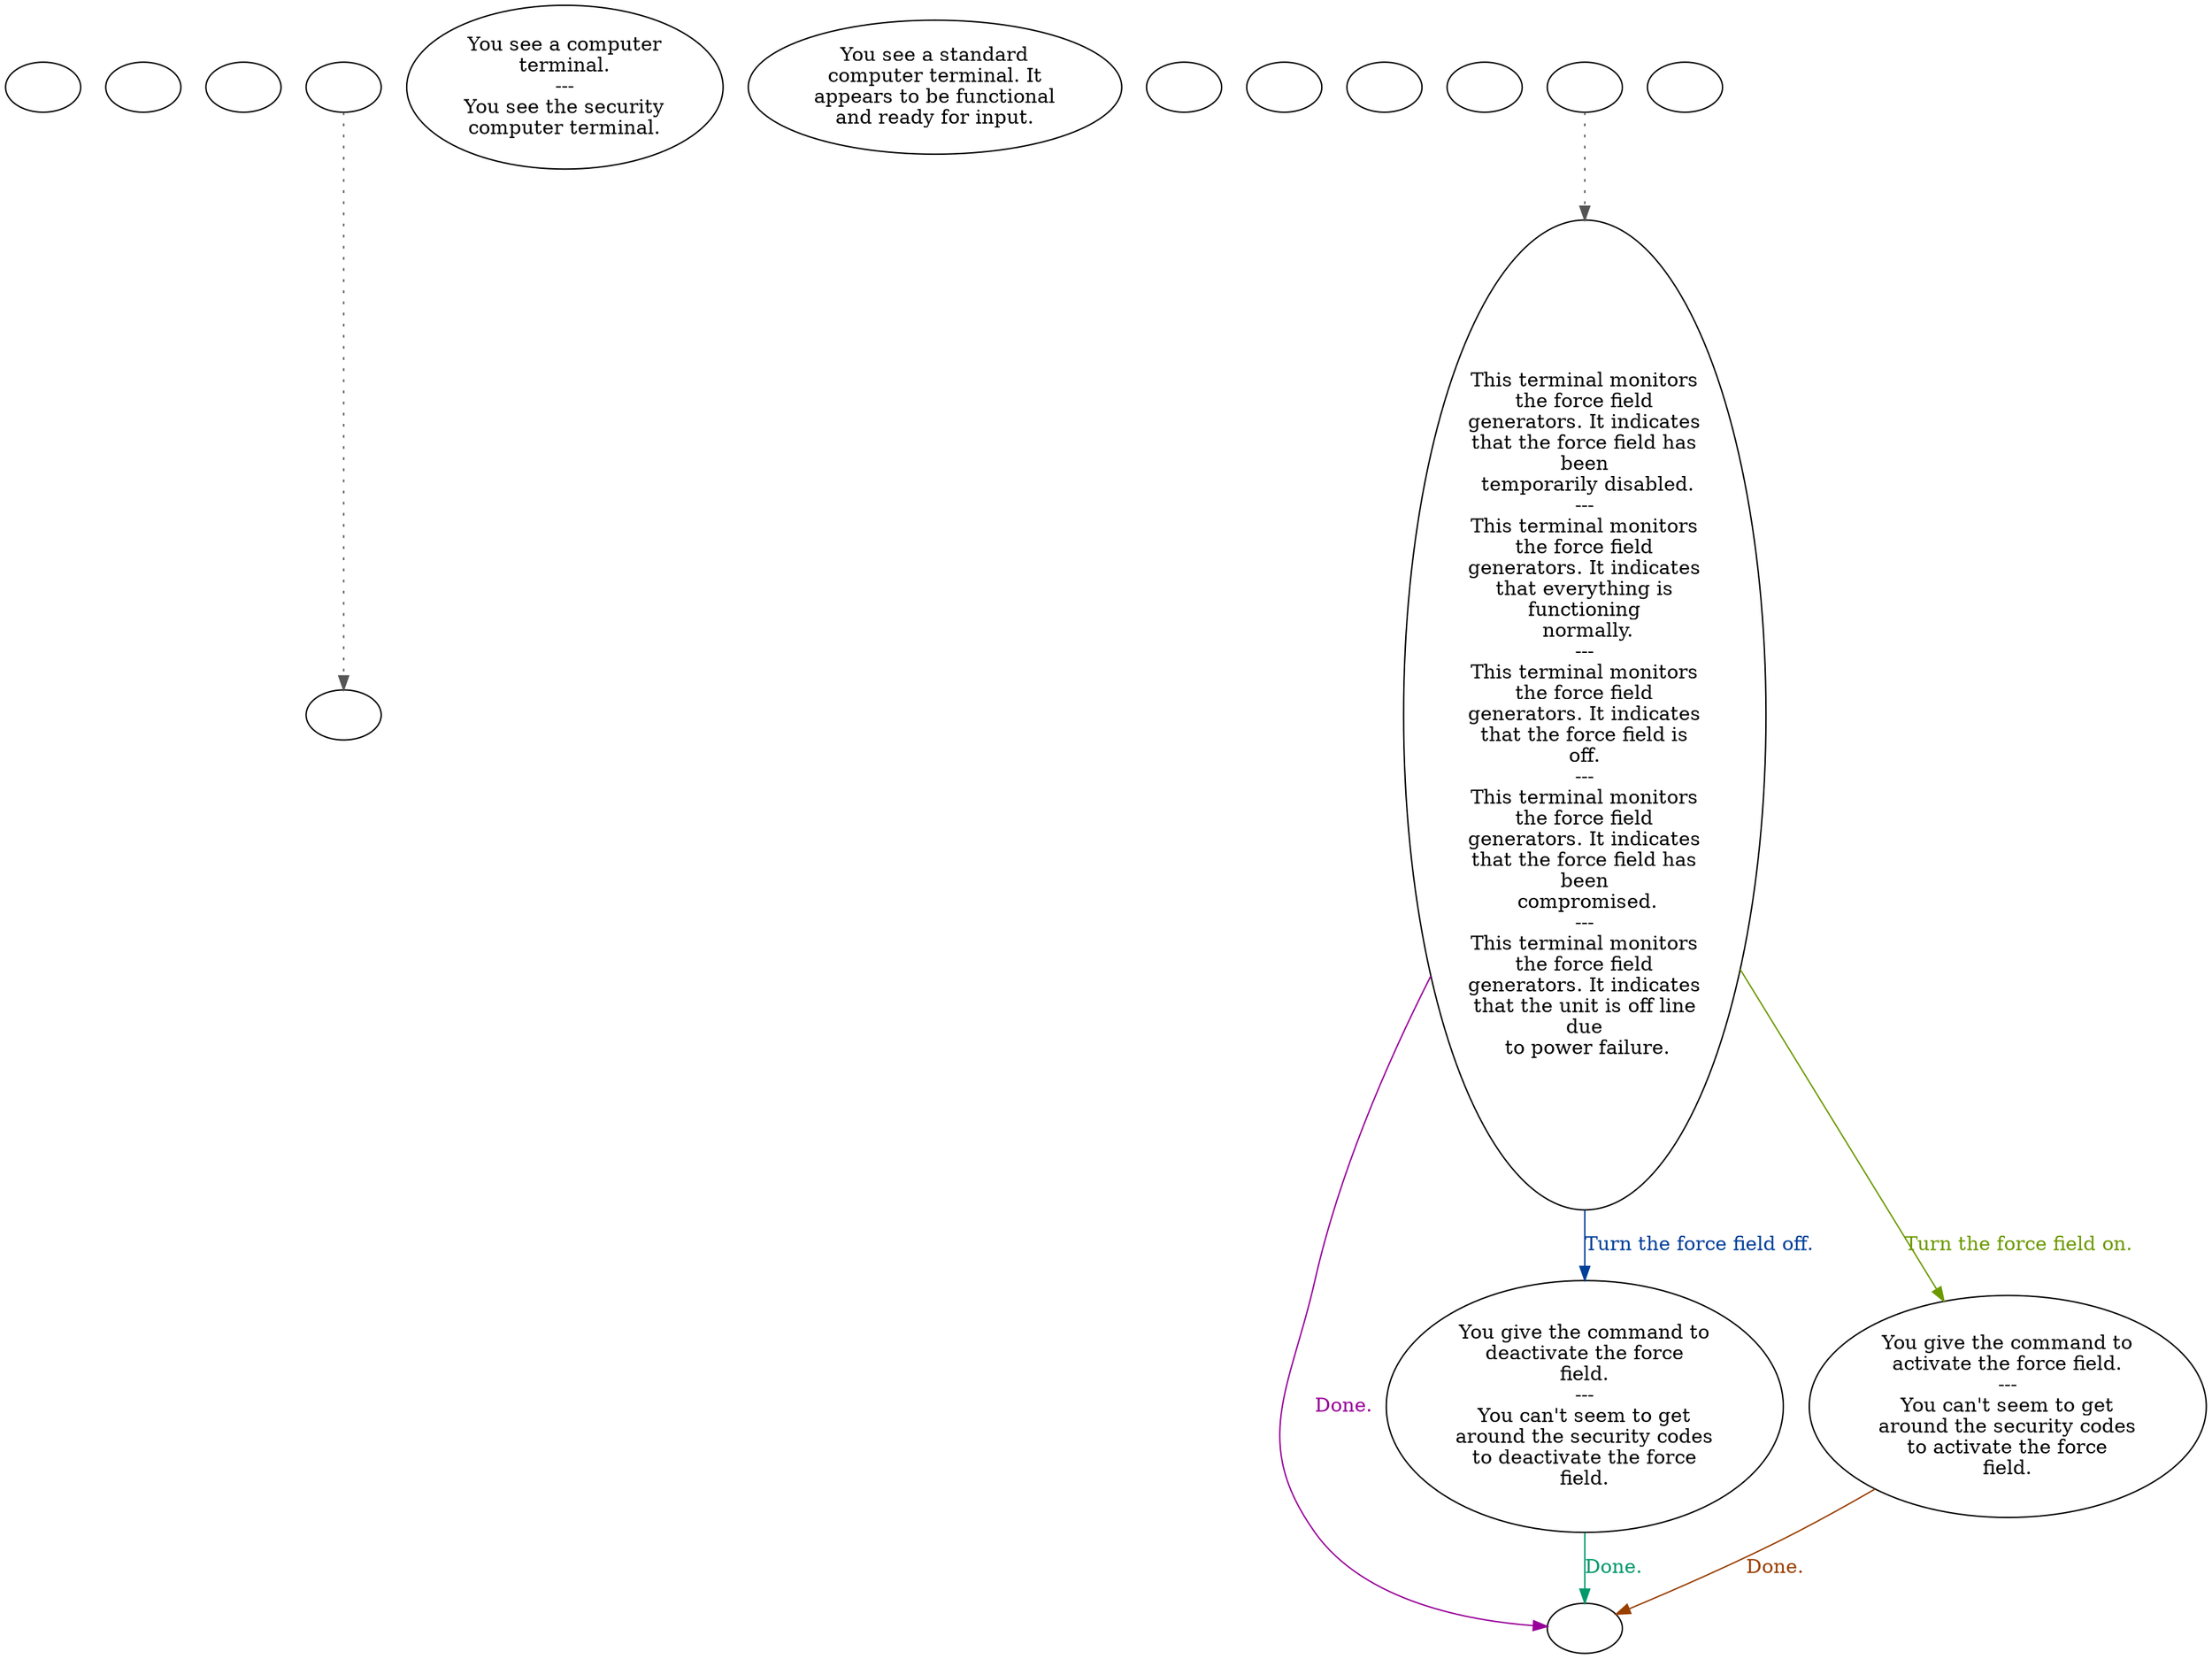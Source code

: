 digraph bscomp4 {
  "checkPartyMembersNearDoor" [style=filled       fillcolor="#FFFFFF"       color="#000000"]
  "checkPartyMembersNearDoor" [label=""]
  "getTimeBit" [style=filled       fillcolor="#FFFFFF"       color="#000000"]
  "getTimeBit" [label=""]
  "start" [style=filled       fillcolor="#FFFFFF"       color="#000000"]
  "start" [label=""]
  "use_p_proc" [style=filled       fillcolor="#FFFFFF"       color="#000000"]
  "use_p_proc" [label=""]
  "look_at_p_proc" [style=filled       fillcolor="#FFFFFF"       color="#000000"]
  "look_at_p_proc" [label="You see a computer\nterminal.\n---\nYou see the security\ncomputer terminal."]
  "description_p_proc" [style=filled       fillcolor="#FFFFFF"       color="#000000"]
  "description_p_proc" [label="You see a standard\ncomputer terminal. It\nappears to be functional\nand ready for input."]
  "use_skill_on_p_proc" [style=filled       fillcolor="#FFFFFF"       color="#000000"]
  "use_skill_on_p_proc" -> "use_p_proc" [style=dotted color="#555555"]
  "use_skill_on_p_proc" [label=""]
  "use_obj_on_p_proc" [style=filled       fillcolor="#FFFFFF"       color="#000000"]
  "use_obj_on_p_proc" [label=""]
  "damage_p_proc" [style=filled       fillcolor="#FFFFFF"       color="#000000"]
  "damage_p_proc" [label=""]
  "map_enter_p_proc" [style=filled       fillcolor="#FFFFFF"       color="#000000"]
  "map_enter_p_proc" [label=""]
  "map_update_p_proc" [style=filled       fillcolor="#FFFFFF"       color="#000000"]
  "map_update_p_proc" [label=""]
  "talk_p_proc" [style=filled       fillcolor="#FFFFFF"       color="#000000"]
  "talk_p_proc" -> "Node001" [style=dotted color="#555555"]
  "talk_p_proc" [label=""]
  "Node999" [style=filled       fillcolor="#FFFFFF"       color="#000000"]
  "Node999" [label=""]
  "Node001" [style=filled       fillcolor="#FFFFFF"       color="#000000"]
  "Node001" [label="This terminal monitors\nthe force field\ngenerators. It indicates\nthat the force field has\nbeen\n temporarily disabled.\n---\nThis terminal monitors\nthe force field\ngenerators. It indicates\nthat everything is\nfunctioning\n normally.\n---\nThis terminal monitors\nthe force field\ngenerators. It indicates\nthat the force field is\noff.\n---\nThis terminal monitors\nthe force field\ngenerators. It indicates\nthat the force field has\nbeen\n compromised.\n---\nThis terminal monitors\nthe force field\ngenerators. It indicates\nthat the unit is off line\ndue\n to power failure."]
  "Node001" -> "Node002" [label="Turn the force field off." color="#004099" fontcolor="#004099"]
  "Node001" -> "Node003" [label="Turn the force field on." color="#6D9900" fontcolor="#6D9900"]
  "Node001" -> "Node999" [label="Done." color="#980099" fontcolor="#980099"]
  "Node002" [style=filled       fillcolor="#FFFFFF"       color="#000000"]
  "Node002" [label="You give the command to\ndeactivate the force\nfield.\n---\nYou can't seem to get\naround the security codes\nto deactivate the force\nfield."]
  "Node002" -> "Node999" [label="Done." color="#00996C" fontcolor="#00996C"]
  "Node003" [style=filled       fillcolor="#FFFFFF"       color="#000000"]
  "Node003" [label="You give the command to\nactivate the force field.\n---\nYou can't seem to get\naround the security codes\nto activate the force\nfield."]
  "Node003" -> "Node999" [label="Done." color="#993F00" fontcolor="#993F00"]
  "timed_event_p_proc" [style=filled       fillcolor="#FFFFFF"       color="#000000"]
  "timed_event_p_proc" [label=""]
}